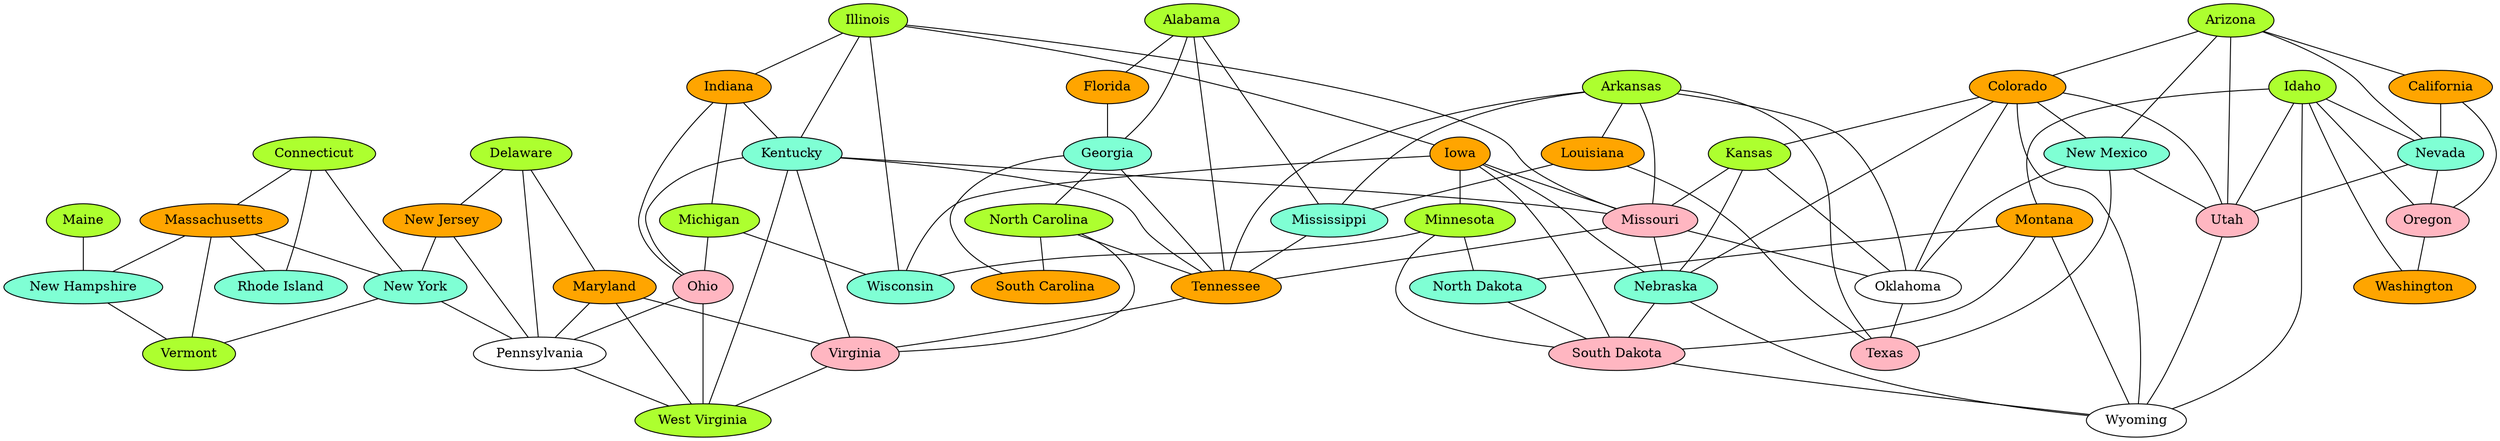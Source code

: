graph graph1 {
	graph [overlap=false];
	Node1 -- Node2;
	Node1 -- Node3;
	Node1 -- Node4;
	Node1 -- Node5;
	Node6 -- Node7;
	Node6 -- Node8;
	Node6 -- Node9;
	Node6 -- Node10;
	Node6 -- Node11;
	Node12 -- Node13;
	Node12 -- Node4;
	Node12 -- Node14;
	Node12 -- Node15;
	Node12 -- Node5;
	Node12 -- Node16;
	Node7 -- Node9;
	Node7 -- Node17;
	Node8 -- Node18;
	Node8 -- Node19;
	Node8 -- Node10;
	Node8 -- Node15;
	Node8 -- Node11;
	Node8 -- Node20;
	Node21 -- Node22;
	Node21 -- Node23;
	Node21 -- Node24;
	Node25 -- Node26;
	Node25 -- Node27;
	Node25 -- Node28;
	Node2 -- Node3;
	Node3 -- Node29;
	Node3 -- Node30;
	Node3 -- Node5;
	Node31 -- Node32;
	Node31 -- Node9;
	Node31 -- Node17;
	Node31 -- Node11;
	Node31 -- Node33;
	Node31 -- Node20;
	Node34 -- Node35;
	Node34 -- Node36;
	Node34 -- Node37;
	Node34 -- Node14;
	Node34 -- Node38;
	Node35 -- Node37;
	Node35 -- Node39;
	Node35 -- Node40;
	Node36 -- Node41;
	Node36 -- Node14;
	Node36 -- Node19;
	Node36 -- Node42;
	Node36 -- Node38;
	Node18 -- Node14;
	Node18 -- Node19;
	Node18 -- Node15;
	Node37 -- Node14;
	Node37 -- Node40;
	Node37 -- Node5;
	Node37 -- Node43;
	Node37 -- Node44;
	Node13 -- Node4;
	Node13 -- Node16;
	Node45 -- Node46;
	Node26 -- Node28;
	Node26 -- Node43;
	Node26 -- Node44;
	Node22 -- Node46;
	Node22 -- Node23;
	Node22 -- Node24;
	Node22 -- Node47;
	Node39 -- Node40;
	Node39 -- Node38;
	Node41 -- Node48;
	Node41 -- Node42;
	Node41 -- Node38;
	Node4 -- Node5;
	Node14 -- Node19;
	Node14 -- Node15;
	Node14 -- Node5;
	Node32 -- Node48;
	Node32 -- Node42;
	Node32 -- Node20;
	Node19 -- Node42;
	Node19 -- Node20;
	Node9 -- Node17;
	Node9 -- Node11;
	Node46 -- Node47;
	Node27 -- Node23;
	Node27 -- Node28;
	Node10 -- Node15;
	Node10 -- Node16;
	Node10 -- Node11;
	Node23 -- Node28;
	Node23 -- Node47;
	Node29 -- Node30;
	Node29 -- Node5;
	Node29 -- Node43;
	Node48 -- Node42;
	Node40 -- Node28;
	Node40 -- Node44;
	Node15 -- Node16;
	Node17 -- Node33;
	Node28 -- Node44;
	Node42 -- Node20;
	Node5 -- Node43;
	Node11 -- Node20;
	Node43 -- Node44;
	Node1 [label="Alabama", style=filled, fillcolor="GreenYellow"];
	Node6 [label="Arizona", style=filled, fillcolor="GreenYellow"];
	Node12 [label="Arkansas", style=filled, fillcolor="GreenYellow"];
	Node7 [label="California", style=filled, fillcolor="Orange"];
	Node8 [label="Colorado", style=filled, fillcolor="Orange"];
	Node21 [label="Connecticut", style=filled, fillcolor="GreenYellow"];
	Node25 [label="Delaware", style=filled, fillcolor="GreenYellow"];
	Node2 [label="Florida", style=filled, fillcolor="Orange"];
	Node3 [label="Georgia", style=filled, fillcolor="Aquamarine"];
	Node31 [label="Idaho", style=filled, fillcolor="GreenYellow"];
	Node34 [label="Illinois", style=filled, fillcolor="GreenYellow"];
	Node35 [label="Indiana", style=filled, fillcolor="Orange"];
	Node36 [label="Iowa", style=filled, fillcolor="Orange"];
	Node18 [label="Kansas", style=filled, fillcolor="GreenYellow"];
	Node37 [label="Kentucky", style=filled, fillcolor="Aquamarine"];
	Node13 [label="Louisiana", style=filled, fillcolor="Orange"];
	Node45 [label="Maine", style=filled, fillcolor="GreenYellow"];
	Node26 [label="Maryland", style=filled, fillcolor="Orange"];
	Node22 [label="Massachusetts", style=filled, fillcolor="Orange"];
	Node39 [label="Michigan", style=filled, fillcolor="GreenYellow"];
	Node41 [label="Minnesota", style=filled, fillcolor="GreenYellow"];
	Node4 [label="Mississippi", style=filled, fillcolor="Aquamarine"];
	Node14 [label="Missouri", style=filled, fillcolor="LightPink"];
	Node32 [label="Montana", style=filled, fillcolor="Orange"];
	Node19 [label="Nebraska", style=filled, fillcolor="Aquamarine"];
	Node9 [label="Nevada", style=filled, fillcolor="Aquamarine"];
	Node46 [label="New Hampshire", style=filled, fillcolor="Aquamarine"];
	Node27 [label="New Jersey", style=filled, fillcolor="Orange"];
	Node10 [label="New Mexico", style=filled, fillcolor="Aquamarine"];
	Node23 [label="New York", style=filled, fillcolor="Aquamarine"];
	Node29 [label="North Carolina", style=filled, fillcolor="GreenYellow"];
	Node48 [label="North Dakota", style=filled, fillcolor="Aquamarine"];
	Node40 [label="Ohio", style=filled, fillcolor="LightPink"];
	Node15 [label="Oklahoma", style=filled, fillcolor="White"];
	Node17 [label="Oregon", style=filled, fillcolor="LightPink"];
	Node28 [label="Pennsylvania", style=filled, fillcolor="White"];
	Node24 [label="Rhode Island", style=filled, fillcolor="Aquamarine"];
	Node30 [label="South Carolina", style=filled, fillcolor="Orange"];
	Node42 [label="South Dakota", style=filled, fillcolor="LightPink"];
	Node5 [label="Tennessee", style=filled, fillcolor="Orange"];
	Node16 [label="Texas", style=filled, fillcolor="LightPink"];
	Node11 [label="Utah", style=filled, fillcolor="LightPink"];
	Node47 [label="Vermont", style=filled, fillcolor="GreenYellow"];
	Node43 [label="Virginia", style=filled, fillcolor="LightPink"];
	Node33 [label="Washington", style=filled, fillcolor="Orange"];
	Node44 [label="West Virginia", style=filled, fillcolor="GreenYellow"];
	Node38 [label="Wisconsin", style=filled, fillcolor="Aquamarine"];
	Node20 [label="Wyoming", style=filled, fillcolor="White"];
}

